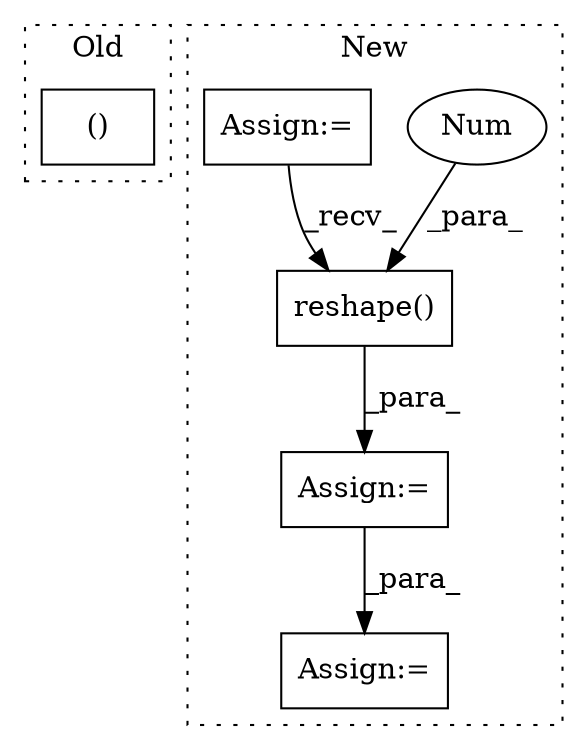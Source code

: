 digraph G {
subgraph cluster0 {
1 [label="()" a="54" s="2722" l="9" shape="box"];
label = "Old";
style="dotted";
}
subgraph cluster1 {
2 [label="reshape()" a="75" s="3093,3107" l="12,1" shape="box"];
3 [label="Num" a="76" s="3105" l="2" shape="ellipse"];
4 [label="Assign:=" a="68" s="3161" l="3" shape="box"];
5 [label="Assign:=" a="68" s="3129" l="3" shape="box"];
6 [label="Assign:=" a="68" s="3012" l="3" shape="box"];
label = "New";
style="dotted";
}
2 -> 5 [label="_para_"];
3 -> 2 [label="_para_"];
5 -> 4 [label="_para_"];
6 -> 2 [label="_recv_"];
}